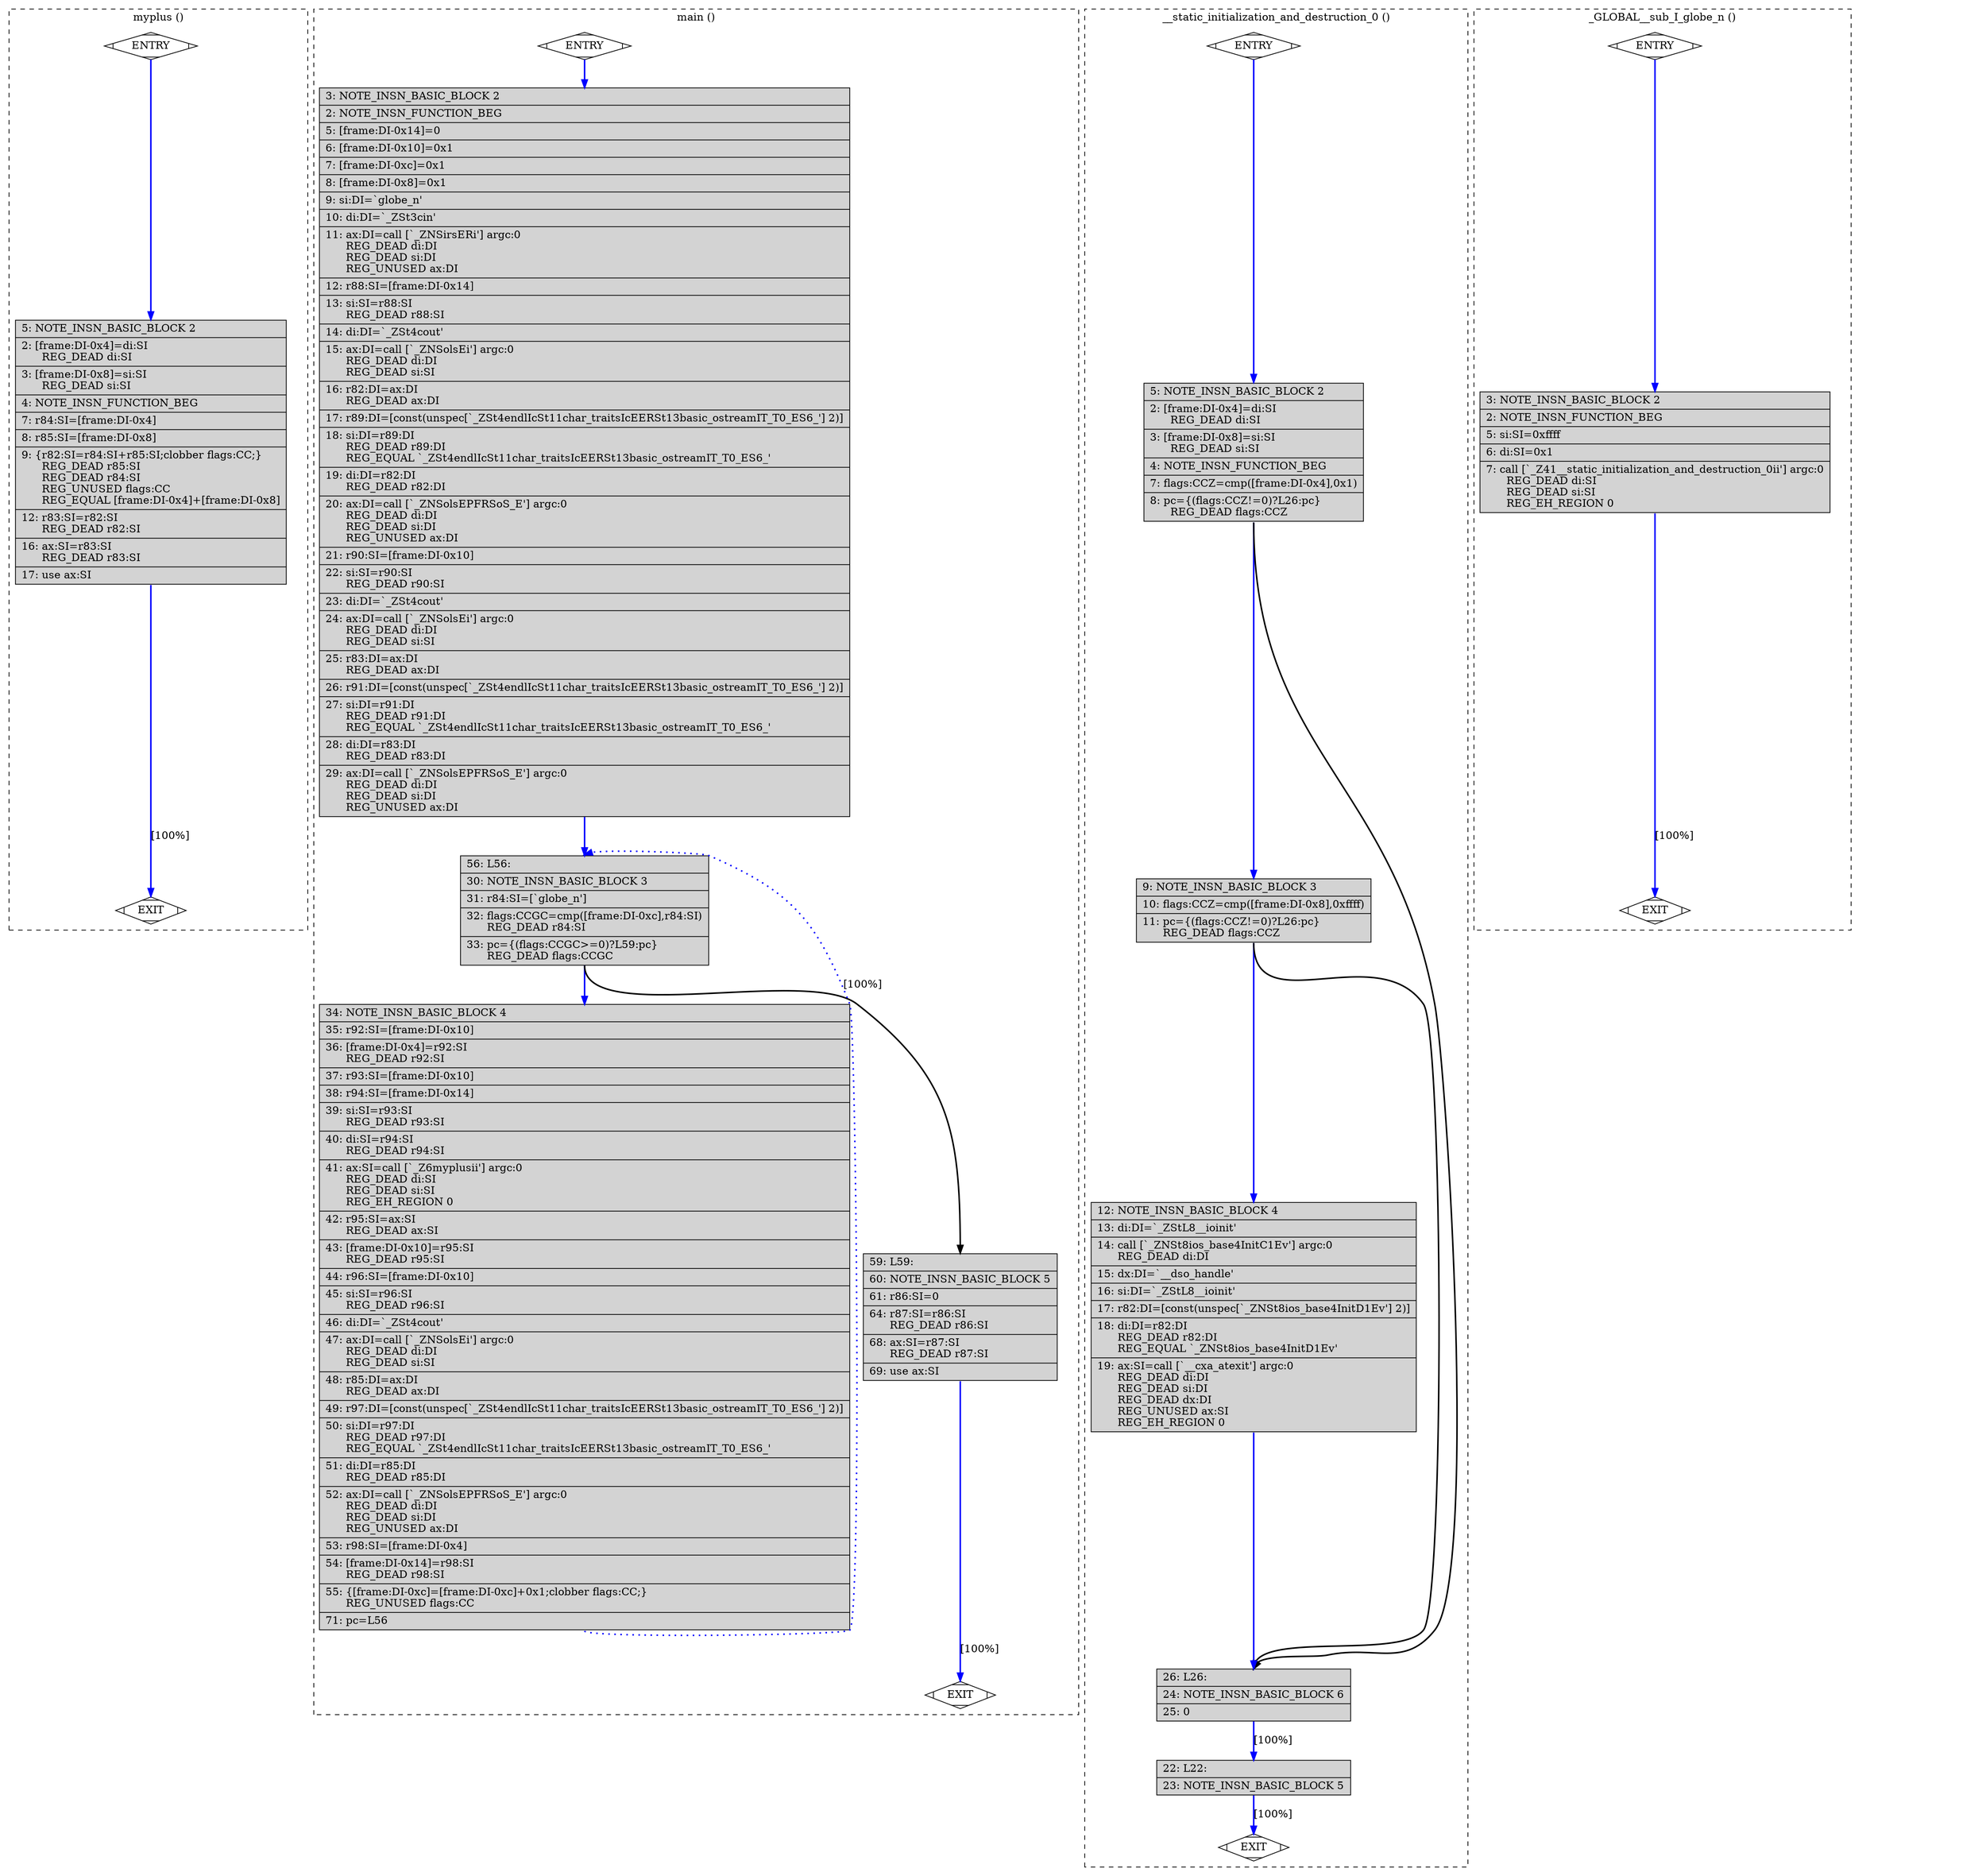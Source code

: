 digraph "fibo.cpp.280r.ira" {
overlap=false;
subgraph "cluster_myplus" {
	style="dashed";
	color="black";
	label="myplus ()";
	fn_1522_basic_block_0 [shape=Mdiamond,style=filled,fillcolor=white,label="ENTRY"];

	fn_1522_basic_block_2 [shape=record,style=filled,fillcolor=lightgrey,label="{\ \ \ \ 5:\ NOTE_INSN_BASIC_BLOCK\ 2\l\
|\ \ \ \ 2:\ [frame:DI-0x4]=di:SI\l\
\ \ \ \ \ \ REG_DEAD\ di:SI\l\
|\ \ \ \ 3:\ [frame:DI-0x8]=si:SI\l\
\ \ \ \ \ \ REG_DEAD\ si:SI\l\
|\ \ \ \ 4:\ NOTE_INSN_FUNCTION_BEG\l\
|\ \ \ \ 7:\ r84:SI=[frame:DI-0x4]\l\
|\ \ \ \ 8:\ r85:SI=[frame:DI-0x8]\l\
|\ \ \ \ 9:\ \{r82:SI=r84:SI+r85:SI;clobber\ flags:CC;\}\l\
\ \ \ \ \ \ REG_DEAD\ r85:SI\l\
\ \ \ \ \ \ REG_DEAD\ r84:SI\l\
\ \ \ \ \ \ REG_UNUSED\ flags:CC\l\
\ \ \ \ \ \ REG_EQUAL\ [frame:DI-0x4]+[frame:DI-0x8]\l\
|\ \ \ 12:\ r83:SI=r82:SI\l\
\ \ \ \ \ \ REG_DEAD\ r82:SI\l\
|\ \ \ 16:\ ax:SI=r83:SI\l\
\ \ \ \ \ \ REG_DEAD\ r83:SI\l\
|\ \ \ 17:\ use\ ax:SI\l\
}"];

	fn_1522_basic_block_1 [shape=Mdiamond,style=filled,fillcolor=white,label="EXIT"];

	fn_1522_basic_block_0:s -> fn_1522_basic_block_2:n [style="solid,bold",color=blue,weight=100,constraint=true];
	fn_1522_basic_block_2:s -> fn_1522_basic_block_1:n [style="solid,bold",color=blue,weight=100,constraint=true,label="[100%]"];
	fn_1522_basic_block_0:s -> fn_1522_basic_block_1:n [style="invis",constraint=true];
}
subgraph "cluster_main" {
	style="dashed";
	color="black";
	label="main ()";
	fn_1523_basic_block_0 [shape=Mdiamond,style=filled,fillcolor=white,label="ENTRY"];

	fn_1523_basic_block_2 [shape=record,style=filled,fillcolor=lightgrey,label="{\ \ \ \ 3:\ NOTE_INSN_BASIC_BLOCK\ 2\l\
|\ \ \ \ 2:\ NOTE_INSN_FUNCTION_BEG\l\
|\ \ \ \ 5:\ [frame:DI-0x14]=0\l\
|\ \ \ \ 6:\ [frame:DI-0x10]=0x1\l\
|\ \ \ \ 7:\ [frame:DI-0xc]=0x1\l\
|\ \ \ \ 8:\ [frame:DI-0x8]=0x1\l\
|\ \ \ \ 9:\ si:DI=`globe_n'\l\
|\ \ \ 10:\ di:DI=`_ZSt3cin'\l\
|\ \ \ 11:\ ax:DI=call\ [`_ZNSirsERi']\ argc:0\l\
\ \ \ \ \ \ REG_DEAD\ di:DI\l\
\ \ \ \ \ \ REG_DEAD\ si:DI\l\
\ \ \ \ \ \ REG_UNUSED\ ax:DI\l\
|\ \ \ 12:\ r88:SI=[frame:DI-0x14]\l\
|\ \ \ 13:\ si:SI=r88:SI\l\
\ \ \ \ \ \ REG_DEAD\ r88:SI\l\
|\ \ \ 14:\ di:DI=`_ZSt4cout'\l\
|\ \ \ 15:\ ax:DI=call\ [`_ZNSolsEi']\ argc:0\l\
\ \ \ \ \ \ REG_DEAD\ di:DI\l\
\ \ \ \ \ \ REG_DEAD\ si:SI\l\
|\ \ \ 16:\ r82:DI=ax:DI\l\
\ \ \ \ \ \ REG_DEAD\ ax:DI\l\
|\ \ \ 17:\ r89:DI=[const(unspec[`_ZSt4endlIcSt11char_traitsIcEERSt13basic_ostreamIT_T0_ES6_']\ 2)]\l\
|\ \ \ 18:\ si:DI=r89:DI\l\
\ \ \ \ \ \ REG_DEAD\ r89:DI\l\
\ \ \ \ \ \ REG_EQUAL\ `_ZSt4endlIcSt11char_traitsIcEERSt13basic_ostreamIT_T0_ES6_'\l\
|\ \ \ 19:\ di:DI=r82:DI\l\
\ \ \ \ \ \ REG_DEAD\ r82:DI\l\
|\ \ \ 20:\ ax:DI=call\ [`_ZNSolsEPFRSoS_E']\ argc:0\l\
\ \ \ \ \ \ REG_DEAD\ di:DI\l\
\ \ \ \ \ \ REG_DEAD\ si:DI\l\
\ \ \ \ \ \ REG_UNUSED\ ax:DI\l\
|\ \ \ 21:\ r90:SI=[frame:DI-0x10]\l\
|\ \ \ 22:\ si:SI=r90:SI\l\
\ \ \ \ \ \ REG_DEAD\ r90:SI\l\
|\ \ \ 23:\ di:DI=`_ZSt4cout'\l\
|\ \ \ 24:\ ax:DI=call\ [`_ZNSolsEi']\ argc:0\l\
\ \ \ \ \ \ REG_DEAD\ di:DI\l\
\ \ \ \ \ \ REG_DEAD\ si:SI\l\
|\ \ \ 25:\ r83:DI=ax:DI\l\
\ \ \ \ \ \ REG_DEAD\ ax:DI\l\
|\ \ \ 26:\ r91:DI=[const(unspec[`_ZSt4endlIcSt11char_traitsIcEERSt13basic_ostreamIT_T0_ES6_']\ 2)]\l\
|\ \ \ 27:\ si:DI=r91:DI\l\
\ \ \ \ \ \ REG_DEAD\ r91:DI\l\
\ \ \ \ \ \ REG_EQUAL\ `_ZSt4endlIcSt11char_traitsIcEERSt13basic_ostreamIT_T0_ES6_'\l\
|\ \ \ 28:\ di:DI=r83:DI\l\
\ \ \ \ \ \ REG_DEAD\ r83:DI\l\
|\ \ \ 29:\ ax:DI=call\ [`_ZNSolsEPFRSoS_E']\ argc:0\l\
\ \ \ \ \ \ REG_DEAD\ di:DI\l\
\ \ \ \ \ \ REG_DEAD\ si:DI\l\
\ \ \ \ \ \ REG_UNUSED\ ax:DI\l\
}"];

	fn_1523_basic_block_3 [shape=record,style=filled,fillcolor=lightgrey,label="{\ \ \ 56:\ L56:\l\
|\ \ \ 30:\ NOTE_INSN_BASIC_BLOCK\ 3\l\
|\ \ \ 31:\ r84:SI=[`globe_n']\l\
|\ \ \ 32:\ flags:CCGC=cmp([frame:DI-0xc],r84:SI)\l\
\ \ \ \ \ \ REG_DEAD\ r84:SI\l\
|\ \ \ 33:\ pc=\{(flags:CCGC\>=0)?L59:pc\}\l\
\ \ \ \ \ \ REG_DEAD\ flags:CCGC\l\
}"];

	fn_1523_basic_block_4 [shape=record,style=filled,fillcolor=lightgrey,label="{\ \ \ 34:\ NOTE_INSN_BASIC_BLOCK\ 4\l\
|\ \ \ 35:\ r92:SI=[frame:DI-0x10]\l\
|\ \ \ 36:\ [frame:DI-0x4]=r92:SI\l\
\ \ \ \ \ \ REG_DEAD\ r92:SI\l\
|\ \ \ 37:\ r93:SI=[frame:DI-0x10]\l\
|\ \ \ 38:\ r94:SI=[frame:DI-0x14]\l\
|\ \ \ 39:\ si:SI=r93:SI\l\
\ \ \ \ \ \ REG_DEAD\ r93:SI\l\
|\ \ \ 40:\ di:SI=r94:SI\l\
\ \ \ \ \ \ REG_DEAD\ r94:SI\l\
|\ \ \ 41:\ ax:SI=call\ [`_Z6myplusii']\ argc:0\l\
\ \ \ \ \ \ REG_DEAD\ di:SI\l\
\ \ \ \ \ \ REG_DEAD\ si:SI\l\
\ \ \ \ \ \ REG_EH_REGION\ 0\l\
|\ \ \ 42:\ r95:SI=ax:SI\l\
\ \ \ \ \ \ REG_DEAD\ ax:SI\l\
|\ \ \ 43:\ [frame:DI-0x10]=r95:SI\l\
\ \ \ \ \ \ REG_DEAD\ r95:SI\l\
|\ \ \ 44:\ r96:SI=[frame:DI-0x10]\l\
|\ \ \ 45:\ si:SI=r96:SI\l\
\ \ \ \ \ \ REG_DEAD\ r96:SI\l\
|\ \ \ 46:\ di:DI=`_ZSt4cout'\l\
|\ \ \ 47:\ ax:DI=call\ [`_ZNSolsEi']\ argc:0\l\
\ \ \ \ \ \ REG_DEAD\ di:DI\l\
\ \ \ \ \ \ REG_DEAD\ si:SI\l\
|\ \ \ 48:\ r85:DI=ax:DI\l\
\ \ \ \ \ \ REG_DEAD\ ax:DI\l\
|\ \ \ 49:\ r97:DI=[const(unspec[`_ZSt4endlIcSt11char_traitsIcEERSt13basic_ostreamIT_T0_ES6_']\ 2)]\l\
|\ \ \ 50:\ si:DI=r97:DI\l\
\ \ \ \ \ \ REG_DEAD\ r97:DI\l\
\ \ \ \ \ \ REG_EQUAL\ `_ZSt4endlIcSt11char_traitsIcEERSt13basic_ostreamIT_T0_ES6_'\l\
|\ \ \ 51:\ di:DI=r85:DI\l\
\ \ \ \ \ \ REG_DEAD\ r85:DI\l\
|\ \ \ 52:\ ax:DI=call\ [`_ZNSolsEPFRSoS_E']\ argc:0\l\
\ \ \ \ \ \ REG_DEAD\ di:DI\l\
\ \ \ \ \ \ REG_DEAD\ si:DI\l\
\ \ \ \ \ \ REG_UNUSED\ ax:DI\l\
|\ \ \ 53:\ r98:SI=[frame:DI-0x4]\l\
|\ \ \ 54:\ [frame:DI-0x14]=r98:SI\l\
\ \ \ \ \ \ REG_DEAD\ r98:SI\l\
|\ \ \ 55:\ \{[frame:DI-0xc]=[frame:DI-0xc]+0x1;clobber\ flags:CC;\}\l\
\ \ \ \ \ \ REG_UNUSED\ flags:CC\l\
|\ \ \ 71:\ pc=L56\l\
}"];

	fn_1523_basic_block_5 [shape=record,style=filled,fillcolor=lightgrey,label="{\ \ \ 59:\ L59:\l\
|\ \ \ 60:\ NOTE_INSN_BASIC_BLOCK\ 5\l\
|\ \ \ 61:\ r86:SI=0\l\
|\ \ \ 64:\ r87:SI=r86:SI\l\
\ \ \ \ \ \ REG_DEAD\ r86:SI\l\
|\ \ \ 68:\ ax:SI=r87:SI\l\
\ \ \ \ \ \ REG_DEAD\ r87:SI\l\
|\ \ \ 69:\ use\ ax:SI\l\
}"];

	fn_1523_basic_block_1 [shape=Mdiamond,style=filled,fillcolor=white,label="EXIT"];

	fn_1523_basic_block_0:s -> fn_1523_basic_block_2:n [style="solid,bold",color=blue,weight=100,constraint=true];
	fn_1523_basic_block_2:s -> fn_1523_basic_block_3:n [style="solid,bold",color=blue,weight=100,constraint=true];
	fn_1523_basic_block_3:s -> fn_1523_basic_block_5:n [style="solid,bold",color=black,weight=10,constraint=true];
	fn_1523_basic_block_3:s -> fn_1523_basic_block_4:n [style="solid,bold",color=blue,weight=100,constraint=true];
	fn_1523_basic_block_4:s -> fn_1523_basic_block_3:n [style="dotted,bold",color=blue,weight=10,constraint=false,label="[100%]"];
	fn_1523_basic_block_5:s -> fn_1523_basic_block_1:n [style="solid,bold",color=blue,weight=100,constraint=true,label="[100%]"];
	fn_1523_basic_block_0:s -> fn_1523_basic_block_1:n [style="invis",constraint=true];
}
subgraph "cluster___static_initialization_and_destruction_0" {
	style="dashed";
	color="black";
	label="__static_initialization_and_destruction_0 ()";
	fn_2009_basic_block_0 [shape=Mdiamond,style=filled,fillcolor=white,label="ENTRY"];

	fn_2009_basic_block_2 [shape=record,style=filled,fillcolor=lightgrey,label="{\ \ \ \ 5:\ NOTE_INSN_BASIC_BLOCK\ 2\l\
|\ \ \ \ 2:\ [frame:DI-0x4]=di:SI\l\
\ \ \ \ \ \ REG_DEAD\ di:SI\l\
|\ \ \ \ 3:\ [frame:DI-0x8]=si:SI\l\
\ \ \ \ \ \ REG_DEAD\ si:SI\l\
|\ \ \ \ 4:\ NOTE_INSN_FUNCTION_BEG\l\
|\ \ \ \ 7:\ flags:CCZ=cmp([frame:DI-0x4],0x1)\l\
|\ \ \ \ 8:\ pc=\{(flags:CCZ!=0)?L26:pc\}\l\
\ \ \ \ \ \ REG_DEAD\ flags:CCZ\l\
}"];

	fn_2009_basic_block_3 [shape=record,style=filled,fillcolor=lightgrey,label="{\ \ \ \ 9:\ NOTE_INSN_BASIC_BLOCK\ 3\l\
|\ \ \ 10:\ flags:CCZ=cmp([frame:DI-0x8],0xffff)\l\
|\ \ \ 11:\ pc=\{(flags:CCZ!=0)?L26:pc\}\l\
\ \ \ \ \ \ REG_DEAD\ flags:CCZ\l\
}"];

	fn_2009_basic_block_4 [shape=record,style=filled,fillcolor=lightgrey,label="{\ \ \ 12:\ NOTE_INSN_BASIC_BLOCK\ 4\l\
|\ \ \ 13:\ di:DI=`_ZStL8__ioinit'\l\
|\ \ \ 14:\ call\ [`_ZNSt8ios_base4InitC1Ev']\ argc:0\l\
\ \ \ \ \ \ REG_DEAD\ di:DI\l\
|\ \ \ 15:\ dx:DI=`__dso_handle'\l\
|\ \ \ 16:\ si:DI=`_ZStL8__ioinit'\l\
|\ \ \ 17:\ r82:DI=[const(unspec[`_ZNSt8ios_base4InitD1Ev']\ 2)]\l\
|\ \ \ 18:\ di:DI=r82:DI\l\
\ \ \ \ \ \ REG_DEAD\ r82:DI\l\
\ \ \ \ \ \ REG_EQUAL\ `_ZNSt8ios_base4InitD1Ev'\l\
|\ \ \ 19:\ ax:SI=call\ [`__cxa_atexit']\ argc:0\l\
\ \ \ \ \ \ REG_DEAD\ di:DI\l\
\ \ \ \ \ \ REG_DEAD\ si:DI\l\
\ \ \ \ \ \ REG_DEAD\ dx:DI\l\
\ \ \ \ \ \ REG_UNUSED\ ax:SI\l\
\ \ \ \ \ \ REG_EH_REGION\ 0\l\
}"];

	fn_2009_basic_block_6 [shape=record,style=filled,fillcolor=lightgrey,label="{\ \ \ 26:\ L26:\l\
|\ \ \ 24:\ NOTE_INSN_BASIC_BLOCK\ 6\l\
|\ \ \ 25:\ 0\l\
}"];

	fn_2009_basic_block_5 [shape=record,style=filled,fillcolor=lightgrey,label="{\ \ \ 22:\ L22:\l\
|\ \ \ 23:\ NOTE_INSN_BASIC_BLOCK\ 5\l\
}"];

	fn_2009_basic_block_1 [shape=Mdiamond,style=filled,fillcolor=white,label="EXIT"];

	fn_2009_basic_block_0:s -> fn_2009_basic_block_2:n [style="solid,bold",color=blue,weight=100,constraint=true];
	fn_2009_basic_block_2:s -> fn_2009_basic_block_3:n [style="solid,bold",color=blue,weight=100,constraint=true];
	fn_2009_basic_block_2:s -> fn_2009_basic_block_6:n [style="solid,bold",color=black,weight=10,constraint=true];
	fn_2009_basic_block_3:s -> fn_2009_basic_block_4:n [style="solid,bold",color=blue,weight=100,constraint=true];
	fn_2009_basic_block_3:s -> fn_2009_basic_block_6:n [style="solid,bold",color=black,weight=10,constraint=true];
	fn_2009_basic_block_4:s -> fn_2009_basic_block_6:n [style="solid,bold",color=blue,weight=100,constraint=true];
	fn_2009_basic_block_6:s -> fn_2009_basic_block_5:n [style="solid,bold",color=blue,weight=100,constraint=true,label="[100%]"];
	fn_2009_basic_block_5:s -> fn_2009_basic_block_1:n [style="solid,bold",color=blue,weight=100,constraint=true,label="[100%]"];
	fn_2009_basic_block_0:s -> fn_2009_basic_block_1:n [style="invis",constraint=true];
}
subgraph "cluster__GLOBAL__sub_I_globe_n" {
	style="dashed";
	color="black";
	label="_GLOBAL__sub_I_globe_n ()";
	fn_2010_basic_block_0 [shape=Mdiamond,style=filled,fillcolor=white,label="ENTRY"];

	fn_2010_basic_block_2 [shape=record,style=filled,fillcolor=lightgrey,label="{\ \ \ \ 3:\ NOTE_INSN_BASIC_BLOCK\ 2\l\
|\ \ \ \ 2:\ NOTE_INSN_FUNCTION_BEG\l\
|\ \ \ \ 5:\ si:SI=0xffff\l\
|\ \ \ \ 6:\ di:SI=0x1\l\
|\ \ \ \ 7:\ call\ [`_Z41__static_initialization_and_destruction_0ii']\ argc:0\l\
\ \ \ \ \ \ REG_DEAD\ di:SI\l\
\ \ \ \ \ \ REG_DEAD\ si:SI\l\
\ \ \ \ \ \ REG_EH_REGION\ 0\l\
}"];

	fn_2010_basic_block_1 [shape=Mdiamond,style=filled,fillcolor=white,label="EXIT"];

	fn_2010_basic_block_0:s -> fn_2010_basic_block_2:n [style="solid,bold",color=blue,weight=100,constraint=true];
	fn_2010_basic_block_2:s -> fn_2010_basic_block_1:n [style="solid,bold",color=blue,weight=100,constraint=true,label="[100%]"];
	fn_2010_basic_block_0:s -> fn_2010_basic_block_1:n [style="invis",constraint=true];
}
}
